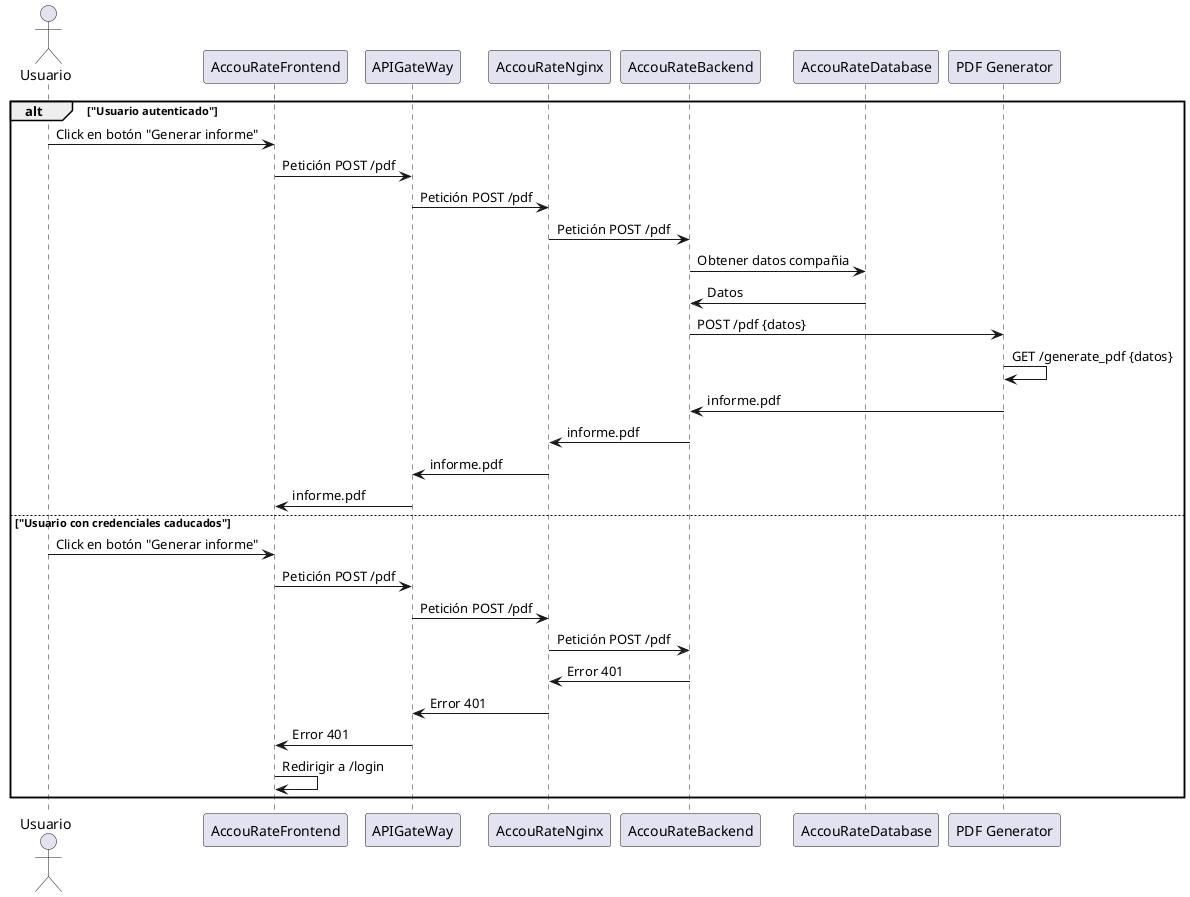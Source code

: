 @startuml "Diagrama de secuencia de generación de informe"

actor "Usuario" as Usuario
participant "AccouRateFrontend" as N
participant "APIGateWay" as S
participant "AccouRateNginx" as Nginx 
participant "AccouRateBackend" as Express
participant "AccouRateDatabase" as MySQL
participant "PDF Generator" as PDF

alt "Usuario autenticado"
    Usuario -> N: Click en botón "Generar informe"
    N -> S: Petición POST /pdf
    S -> Nginx: Petición POST /pdf
    Nginx -> Express: Petición POST /pdf
    Express -> MySQL: Obtener datos compañia 
    MySQL -> Express: Datos 
    Express -> PDF: POST /pdf {datos}
    PDF -> PDF: GET /generate_pdf {datos}
    PDF -> Express: informe.pdf
    Express -> Nginx: informe.pdf
    Nginx -> S: informe.pdf
    S -> N: informe.pdf
else "Usuario con credenciales caducados"
    Usuario -> N: Click en botón "Generar informe"
    N -> S: Petición POST /pdf
    S -> Nginx: Petición POST /pdf
    Nginx -> Express: Petición POST /pdf
    Express -> Nginx: Error 401
    Nginx -> S: Error 401
    S -> N: Error 401
    N -> N: Redirigir a /login
end



@enduml